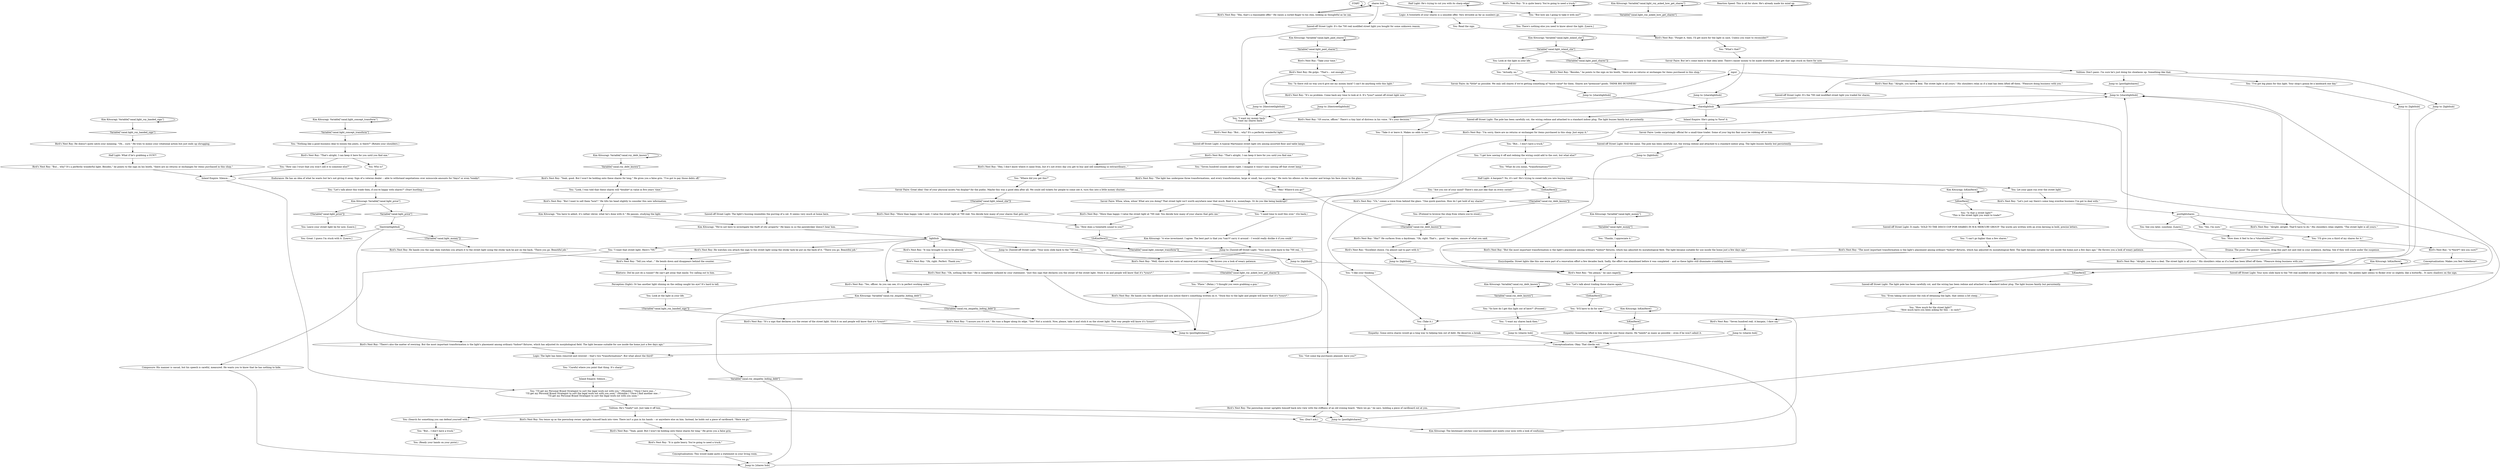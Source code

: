 # PAWNSHOP / SAWED-OFF STREET LIGHT
# You look at and ask Roy about a street light.
# ==================================================
digraph G {
	  0 [label="START"];
	  1 [label="input"];
	  2 [label="Jump to: [lighthub]"];
	  3 [label="Bird's Nest Roy: \"Hm?\" He surfaces from a daydream. \"Oh, right. That's... good,\" he replies, unsure of what you said."];
	  4 [label="Empathy: Something lifted in him when he saw those shares. He *needs* as many as possible -- even if he won't admit it."];
	  5 [label="Kim Kitsuragi: The lieutenant catches your movements and meets your eyes with a look of confusion."];
	  6 [label="Inland Empire: Silence..."];
	  7 [label="Bird's Nest Roy: \"I assure you it's not.\" He runs a finger along its edge. \"See? Not a scratch. Now, please, take it and stick it on the street light. That way people will know it's *yours*.\""];
	  8 [label="Composure: His manner is casual, but his speech is careful, measured. He wants you to know that he has nothing to hide."];
	  9 [label="Bird's Nest Roy: \"Excellent choice. I'm almost sad to part with it.\""];
	  10 [label="Jump to: [Sawed-off Street Light: \"Your eyes slide back to the 700 reá...\"]"];
	  11 [label="You: Leave your street light be for now. [Leave.]"];
	  12 [label="Bird's Nest Roy: \"More than happy. I value the street light at 700 reál. You decide how many of your shares that gets me.\""];
	  13 [label="You: \"Actually, no.\""];
	  14 [label="Sawed-off Street Light: The pole has been carefully cut, the wiring redone and attached to a standard indoor plug. The light buzzes faintly but persistently."];
	  15 [label="You: \"I've got big plans for this light. Your shop's gonna be a landmark one day.\""];
	  16 [label="You: (Pretend to browse the shop from where you're stood.)"];
	  17 [label="Bird's Nest Roy: \"Yeah, good. But I won't be holding onto these shares for long.\" He gives you a false grin."];
	  18 [label="Half Light: He's trying to cut you with its sharp edge!"];
	  19 [label="Volition: He's *really* not. Just take it off him."];
	  20 [label="Bird's Nest Roy: \"Oh, right. Perfect. Thank you.\""];
	  21 [label="Kim Kitsuragi: IsKimHere()"];
	  22 [label="IsKimHere()", shape=diamond];
	  23 [label="!(IsKimHere())", shape=diamond];
	  24 [label="You: \"Even taking into account the risk of obtaining the light, that seems a bit steep....\""];
	  25 [label="Conceptualization: This would make quite a statement in your living room."];
	  26 [label="You: \"But... I don't have a truck.\""];
	  27 [label="Kim Kitsuragi: IsKimHere()"];
	  28 [label="IsKimHere()", shape=diamond];
	  29 [label="!(IsKimHere())", shape=diamond];
	  30 [label="Bird's Nest Roy: \"Yes please,\" he says eagerly."];
	  31 [label="lighthub"];
	  32 [label="Kim Kitsuragi: \"You have to admit, it's rather clever, what he's done with it.\" He pauses, studying the light."];
	  33 [label="Perception (Sight): Or has another light shining on the ceiling caught his eye? It's hard to tell."];
	  34 [label="Half Light: What if he's grabbing a GUN?!"];
	  35 [label="Jump to: [postlightshares]"];
	  36 [label="You: (Search for something you can defend yourself with.)"];
	  37 [label="You: \"Careful where you point that thing. It's sharp!\""];
	  38 [label="Kim Kitsuragi: Variable[\"canal.light_concept_transform\"]"];
	  39 [label="Variable[\"canal.light_concept_transform\"]", shape=diamond];
	  40 [label="!(Variable[\"canal.light_concept_transform\"])", shape=diamond];
	  41 [label="You: \"Where did you get this?\""];
	  42 [label="Jump to: [lighthub]"];
	  43 [label="You: (Ready your hands on your pistol.)"];
	  44 [label="Bird's Nest Roy: \"That's alright, I can keep it here for you until you find one.\""];
	  45 [label="Bird's Nest Roy: He doesn't quite catch your meaning. \"Oh... sure.\" He tries to mimic your rotational action but just ends up shrugging."];
	  46 [label="Bird's Nest Roy: He watches you attach the sign to the street light using the sticky tack he put on the back of it. \"There you go. Beautiful job.\""];
	  47 [label="You: Let your gaze run over the street light."];
	  48 [label="You: \"Are you out of your mind? There's one just like that on every corner!\""];
	  49 [label="You: \"Seven hundred sounds about right. I imagine it wasn't easy sawing off that street lamp.\""];
	  50 [label="You: \"Thanks, I appreciate it.\""];
	  51 [label="Sawed-off Street Light: It's the 700 reál modified street light you bought for some unknown reason."];
	  52 [label="You: \"I'll give you a third of my shares for it.\""];
	  53 [label="Bird's Nest Roy: \"Alright, you have a deal. The street light is all yours.\" His shoulders relax as if a load has been lifted off them. \"Pleasure doing business with you.\""];
	  54 [label="Kim Kitsuragi: Variable[\"canal.light_paid_shares\"]"];
	  55 [label="Variable[\"canal.light_paid_shares\"]", shape=diamond];
	  56 [label="!(Variable[\"canal.light_paid_shares\"])", shape=diamond];
	  57 [label="You: Who is?"];
	  58 [label="You: \"How can I trust that you won't sell it to someone else?\""];
	  59 [label="You: \"I want my shares back then.\""];
	  60 [label="Bird's Nest Roy: \"It is quite heavy. You're going to need a truck.\""];
	  61 [label="You: \"Got some big purchases planned, have you?\""];
	  62 [label="You: \"Let's talk about trading those shares again.\""];
	  63 [label="Jump to: [shares hub]"];
	  64 [label="Half Light: A bargain?! No, it's not! He's trying to sweet-talk you into buying trash!"];
	  65 [label="Bird's Nest Roy: \"Well, there are the costs of removal and rewiring.\" He throws you a look of weary patience."];
	  66 [label="Sawed-off Street Light: Your eyes slide back to the 700 reál modified street light you traded for shares. The golden light seems to flicker ever so slightly, like a butterfly... It casts shadows on the sign."];
	  67 [label="Jump to: [thestreetlighthub]"];
	  68 [label="You: \"Take it or leave it. Makes no odds to me.\""];
	  69 [label="You: Read the sign."];
	  70 [label="Kim Kitsuragi: Variable[\"canal.roy_debt_known\"]"];
	  71 [label="Variable[\"canal.roy_debt_known\"]", shape=diamond];
	  72 [label="!(Variable[\"canal.roy_debt_known\"])", shape=diamond];
	  73 [label="Bird's Nest Roy: The pawnshop owner uprights himself back into view with the stiffness of an old ironing board. \"Here we go,\" he says, holding a piece of cardboard out at you."];
	  74 [label="Bird's Nest Roy: \"Let's just say there's some long overdue business I've got to deal with.\""];
	  75 [label="Sawed-off Street Light: The light pole has been carefully cut, and the wiring has been redone and attached to a standard indoor plug. The light buzzes faintly but persistently."];
	  76 [label="Kim Kitsuragi: \"We're not here to investigate the theft of city property.\" He leans in so the pawnbroker doesn't hear him."];
	  77 [label="Jump to: [lighthub]"];
	  78 [label="You: \"What do you mean, *transformations*?\""];
	  79 [label="Bird's Nest Roy: \"The most important transformation is the light's placement among ordinary *indoor* fixtures, which has adjusted its morphological field. The light became suitable for use inside the home just a few days ago.\" He throws you a look of weary patience."];
	  80 [label="Bird's Nest Roy: He gulps. \"That's... not enough.\""];
	  81 [label="Jump to: [shares hub]"];
	  82 [label="Bird's Nest Roy: \"But... why? It's a perfectly wonderful light. Besides,\" he points to the sign on his booth, \"there are no returns or exchanges for items purchased in this shop.\""];
	  83 [label="Volition: Don't panic. I'm sure he's just doing his shoelaces up. Something like that."];
	  84 [label="You: \"I like your thinking.\""];
	  85 [label="You: \"I'll get my Personal Brand Strategist to sort the legal work out with you.\" (Mumble.) \"Once I have one...\"\n\"I'll get my Personal Brand Strategist to sort the legal work out with you soon.\" (Mumble.) \"Once I find another one...\"\n\"I'll get my Personal Brand Strategist to sort the legal work out with you soon.\""];
	  86 [label="Jump to: [Sawed-off Street Light: \"Your eyes slide back to the 700 reá...\"]"];
	  87 [label="You: \"Let's talk about this trade then, if you're happy with shares?\" (Start hustling.)"];
	  88 [label="Logic: A twentieth of your shares is a sensible offer. Very divisible as far as numbers go."];
	  89 [label="You: \"How does a twentieth sound to you?\""];
	  90 [label="Savoir Faire: As *little* as possible. We only sell shares if we're getting something of *more value* for them. Shares are *premium* goods. THINK BIG BUSINESS!"];
	  91 [label="Bird's Nest Roy: \"Take your time.\""];
	  92 [label="Sawed-off Street Light: It's the 700 reál modified street light you traded for shares."];
	  93 [label="You: \"Hey! Where'd you go?\""];
	  94 [label="Logic: The light has been removed and rewired -- that's two *transformations*. But what about the third?"];
	  95 [label="Jump to: [lighthub]"];
	  96 [label="Conceptualization: Makes you feel *rebellious*."];
	  97 [label="Savoir Faire: Whoa, whoa, whoa! What are you doing? That street light isn't worth anywhere near that much. Reel it in, moneybags. Or do you like being bankrupt?"];
	  98 [label="Bird's Nest Roy: \"Forget it, then. I'll get more for the light in cash. Unless you want to reconsider?\""];
	  99 [label="Sawed-off Street Light: It reads: 'SOLD TO THE DISCO COP FOR SHARES IN M-K MERCURY GROUP.' The words are written with an even kerning in bold, precise letters."];
	  100 [label="Bird's Nest Roy: \"Yes, officer. As you can see, it's in perfect working order.\""];
	  101 [label="You: There's nothing else you need to know about the light. [Leave.]"];
	  102 [label="Bird's Nest Roy: \"It is quite heavy. You're going to need a truck.\""];
	  103 [label="You: \"But... I don't have a truck.\""];
	  104 [label="Jump to: [thestreetlighthub]"];
	  105 [label="Kim Kitsuragi: IsKimHere()"];
	  106 [label="IsKimHere()", shape=diamond];
	  107 [label="!(IsKimHere())", shape=diamond];
	  108 [label="Bird's Nest Roy: \"Hm, that's a reasonable offer.\" He raises a curled finger to his chin, looking as thoughtful as he can."];
	  109 [label="You: \"I can't go higher than a few shares.\""];
	  110 [label="Savoir Faire: Looks surprisingly official for a small-time trader. Some of your big-biz flair must be rubbing off on him."];
	  111 [label="Kim Kitsuragi: Variable[\"canal.light_inland_she\"]"];
	  112 [label="Variable[\"canal.light_inland_she\"]", shape=diamond];
	  113 [label="!(Variable[\"canal.light_inland_she\"])", shape=diamond];
	  114 [label="Savoir Faire: But let's come back to that idea later. There's easier money to be made elsewhere. Just get that sign stuck on there for now."];
	  115 [label="Bird's Nest Roy: \"It's a sign that declares you the owner of the street light. Stick it on and people will know that it's *yours*.\""];
	  116 [label="Bird's Nest Roy: He hands you the sign then watches you attach it to the street light using the sticky tack he put on the back. \"There you go. Beautiful job.\""];
	  117 [label="Sawed-off Street Light: A typical Martinaise street light sits among assorted floor and table lamps."];
	  118 [label="Bird's Nest Roy: \"Besides,\" he points to the sign on his booth, \"there are no returns or exchanges for items purchased in this shop.\""];
	  119 [label="Kim Kitsuragi: Variable[\"canal.light_money\"]"];
	  120 [label="Variable[\"canal.light_money\"]", shape=diamond];
	  121 [label="!(Variable[\"canal.light_money\"])", shape=diamond];
	  122 [label="You: \"Is there still no way you'd give me my money back? I can't do anything with this light.\""];
	  123 [label="You: \"Look, I was told that these shares will *double* in value in five years' time.\""];
	  124 [label="Jump to: [postlightshares]"];
	  125 [label="You: \"What's that?\""];
	  126 [label="Jump to: [shares hub]"];
	  127 [label="Jump to: [lighthub]"];
	  128 [label="You: \"But how am I going to take it with me?\""];
	  129 [label="You: \"I need time to mull this over.\" (Go back.)"];
	  130 [label="You: \"Yes, I'm sure.\""];
	  131 [label="You: \"So how do I get this light out of here?\" (Proceed.)"];
	  132 [label="Empathy: Some extra shares would go a long way to helping him out of debt. He deserves a break."];
	  133 [label="Bird's Nest Roy: He hands you the cardboard and you notice there's something written on it. \"Stick this to the light and people will know that it's *yours*.\""];
	  134 [label="Bird's Nest Roy: \"Oh, nothing like that.\" He is completely unfazed by your statement. \"Just this sign that declares you the owner of the street light. Stick it on and people will know that it's *yours*.\""];
	  135 [label="You: \"Is that a street light?\"\n\"This is the street light you want to trade?\""];
	  136 [label="Kim Kitsuragi: \"A wise investment. I agree. The best part is that you *can't* carry it around -- I would really dislike it if you could.\""];
	  137 [label="Bird's Nest Roy: \"Of course, officer.\" There's a tiny hint of distress in his voice. \"It's your decision.\""];
	  138 [label="You: Look at the light in your life."];
	  139 [label="You: (Don't ask.)"];
	  140 [label="You: (Take it.)"];
	  141 [label="Kim Kitsuragi: Variable[\"canal.light_roy_handed_sign\"]"];
	  142 [label="Variable[\"canal.light_roy_handed_sign\"]", shape=diamond];
	  143 [label="!(Variable[\"canal.light_roy_handed_sign\"])", shape=diamond];
	  144 [label="Sawed-off Street Light: Still the same. The pole has been carefully cut, the wiring redone and attached to a standard indoor plug. The light buzzes faintly but persistently."];
	  145 [label="Jump to: [sharelighthub]"];
	  146 [label="Endurance: He has an idea of what he wants but he's not giving it away. Sign of a veteran dealer -- able to withstand negotiations over minuscule amounts for *days* or even *weeks*."];
	  147 [label="Inland Empire: Silence..."];
	  148 [label="Bird's Nest Roy: \"Tell you what...\" He bends down and disappears behind the counter."];
	  149 [label="Jump to: [sharelighthub]"];
	  150 [label="You: \"It'll have to do for now.\""];
	  151 [label="Bird's Nest Roy: You tense up as the pawnshop owner uprights himself back into view. There isn't a gun in his hands -- or anywhere else on him. Instead, he holds out a piece of cardboard. \"Here we go.\""];
	  152 [label="You: \"Phew.\" (Relax.) \"I thought you were grabbing a gun.\""];
	  153 [label="Bird's Nest Roy: \"Uh,\" comes a voice from behind the glass. \"One quick question. How do I get hold of my shares?\""];
	  154 [label="Bird's Nest Roy: \"The light has undergone three transformations, and every transformation, large or small, has a price tag.\" He rests his elbows on the counter and brings his face closer to the glass."];
	  155 [label="Bird's Nest Roy: \"Hey, I don't know where it came from, but it's not every day you get to buy and sell something so extraordinary...\""];
	  156 [label="You: \"I want my money back.\"\n\"I want my shares back.\""];
	  157 [label="thestreetlighthub"];
	  158 [label="Bird's Nest Roy: \"More than happy. Like I said, I value the street light at 700 reál. You decide how many of your shares that gets me.\""];
	  159 [label="Jump to: [sharelighthub]"];
	  160 [label="postlightshares"];
	  161 [label="Jump to: [postlightshares]"];
	  162 [label="Savoir Faire: Great idea! One of your physical assets *on display* for the public. Maybe this was a good idea after all. We could sell tickets for people to come see it, turn this into a little money churner..."];
	  163 [label="Bird's Nest Roy: \"It was brought to me to be altered.\""];
	  164 [label="You: \"How much for the street light?\"\n\"How much have you been asking for this -- in cash?\""];
	  165 [label="Bird's Nest Roy: \"There's also the matter of rewiring. But the most important transformation is the light's placement among ordinary *indoor* fixtures, which has adjusted its morphological field. The light became suitable for use inside the home just a few days ago.\""];
	  166 [label="You: Great. I guess I'm stuck with it. [Leave.]"];
	  167 [label="You: Look at the light in your life."];
	  168 [label="Bird's Nest Roy: \"Alright, alright. That'll have to do.\" His shoulders relax slightly. \"The street light is all yours.\""];
	  169 [label="You: \"How does it feel to be a *shareholder*?\""];
	  170 [label="Kim Kitsuragi: Variable[\"canal.light_roy_asked_how_get_shares\"]"];
	  171 [label="Variable[\"canal.light_roy_asked_how_get_shares\"]", shape=diamond];
	  172 [label="!(Variable[\"canal.light_roy_asked_how_get_shares\"])", shape=diamond];
	  173 [label="Bird's Nest Roy: \"But the most important transformation is the light's placement among ordinary *indoor* fixtures, which has adjusted its morphological field. The light became suitable for use inside the home just a few days ago.\""];
	  174 [label="Bird's Nest Roy: \"It's no problem. Come back any time to look at it. It's *your* sawed off street light now.\""];
	  175 [label="Bird's Nest Roy: \"I'm sorry, there are no returns or exchanges for items purchased in this shop. Just enjoy it.\""];
	  176 [label="Inland Empire: She's going to *love* it."];
	  177 [label="You: See you later, sunshine. [Leave.]"];
	  178 [label="You: \"Nothing like a good business deal to loosen the joints, is there?\" (Rotate your shoulders.)"];
	  179 [label="You: \"I get how sawing it off and redoing the wiring could add to the cost, but what else?\""];
	  180 [label="Bird's Nest Roy: \"That's alright, I can keep it here for you until you find one.\""];
	  181 [label="Encyclopedia: Street lights like this one were part of a renovation effort a few decades back. Sadly, the effort was abandoned before it was completed -- and so these lights still illuminate crumbling streets."];
	  182 [label="Conceptualization: Okay. That checks out."];
	  183 [label="shares hub"];
	  184 [label="Reaction Speed: This is all for show. He's already made his mind up."];
	  185 [label="Drama: The pose! The power! Yessssss, drag this part out and reel in your audience, darling. See if they will crack under the suspense."];
	  186 [label="Kim Kitsuragi: Variable[\"canal.roy_debt_known\"]"];
	  187 [label="Variable[\"canal.roy_debt_known\"]", shape=diamond];
	  188 [label="!(Variable[\"canal.roy_debt_known\"])", shape=diamond];
	  189 [label="Sawed-off Street Light: The light's buzzing resembles the purring of a cat. It seems very much at home here."];
	  190 [label="Bird's Nest Roy: \"But... why? It's a perfectly wonderful light.\""];
	  191 [label="Kim Kitsuragi: Variable[\"canal.light_price\"]"];
	  192 [label="Variable[\"canal.light_price\"]", shape=diamond];
	  193 [label="!(Variable[\"canal.light_price\"])", shape=diamond];
	  194 [label="Bird's Nest Roy: \"A *third*? Are you sure?\""];
	  195 [label="Bird's Nest Roy: \"But I want to sell them *now*.\" He tilts his head slightly to consider this new information."];
	  196 [label="sharelighthub"];
	  197 [label="Bird's Nest Roy: \"Alright, you have a deal. The street light is all yours.\" His shoulders relax as if a load has been lifted off them. \"Pleasure doing business with you.\""];
	  198 [label="Rhetoric: Did he just do a runner? He can't get away that easily. Try calling out to him."];
	  199 [label="Bird's Nest Roy: \"Yeah, good. But I won't be holding onto these shares for long.\" He gives you a false grin. \"I've got to pay those debts off.\""];
	  200 [label="Kim Kitsuragi: Variable[\"canal.roy_empathy_hiding_debt\"]"];
	  201 [label="Variable[\"canal.roy_empathy_hiding_debt\"]", shape=diamond];
	  202 [label="!(Variable[\"canal.roy_empathy_hiding_debt\"])", shape=diamond];
	  203 [label="Bird's Nest Roy: \"Seven hundred reál. A bargain, I dare say.\""];
	  204 [label="You: \"I want that street light. Here's 700.\""];
	  0 -> 0
	  1 -> 53
	  2 -> 30
	  3 -> 9
	  4 -> 182
	  5 -> 150
	  6 -> 85
	  7 -> 161
	  8 -> 126
	  9 -> 127
	  10 -> 65
	  12 -> 89
	  13 -> 90
	  14 -> 175
	  15 -> 2
	  16 -> 72
	  17 -> 60
	  18 -> 18
	  19 -> 124
	  19 -> 139
	  19 -> 36
	  19 -> 151
	  21 -> 21
	  21 -> 22
	  22 -> 75
	  23 -> 188
	  24 -> 164
	  25 -> 126
	  26 -> 43
	  27 -> 27
	  27 -> 28
	  28 -> 4
	  29 -> 150
	  30 -> 62
	  31 -> 163
	  31 -> 100
	  31 -> 134
	  31 -> 40
	  31 -> 204
	  31 -> 46
	  31 -> 86
	  31 -> 61
	  32 -> 76
	  33 -> 167
	  34 -> 82
	  35 -> 159
	  36 -> 26
	  37 -> 6
	  38 -> 38
	  38 -> 39
	  39 -> 178
	  40 -> 77
	  41 -> 162
	  42 -> 30
	  43 -> 26
	  44 -> 57
	  44 -> 58
	  45 -> 34
	  46 -> 148
	  47 -> 74
	  48 -> 153
	  49 -> 154
	  50 -> 173
	  51 -> 156
	  52 -> 194
	  53 -> 159
	  54 -> 54
	  54 -> 55
	  55 -> 91
	  56 -> 118
	  57 -> 146
	  58 -> 147
	  59 -> 81
	  60 -> 25
	  61 -> 73
	  62 -> 29
	  63 -> 182
	  64 -> 48
	  64 -> 23
	  64 -> 47
	  65 -> 172
	  66 -> 196
	  67 -> 156
	  68 -> 97
	  69 -> 98
	  70 -> 70
	  70 -> 71
	  71 -> 131
	  72 -> 3
	  73 -> 139
	  73 -> 124
	  74 -> 160
	  75 -> 24
	  76 -> 31
	  77 -> 30
	  78 -> 64
	  79 -> 181
	  80 -> 122
	  80 -> 67
	  81 -> 182
	  82 -> 147
	  83 -> 42
	  83 -> 35
	  83 -> 92
	  83 -> 15
	  84 -> 140
	  85 -> 19
	  86 -> 65
	  87 -> 191
	  88 -> 69
	  89 -> 107
	  90 -> 145
	  91 -> 80
	  92 -> 196
	  93 -> 72
	  94 -> 37
	  95 -> 30
	  96 -> 66
	  97 -> 129
	  97 -> 12
	  98 -> 125
	  99 -> 109
	  100 -> 200
	  102 -> 102
	  103 -> 179
	  104 -> 156
	  105 -> 105
	  105 -> 106
	  106 -> 135
	  107 -> 10
	  108 -> 183
	  109 -> 79
	  110 -> 144
	  111 -> 112
	  111 -> 111
	  112 -> 56
	  112 -> 138
	  113 -> 158
	  114 -> 83
	  114 -> 149
	  115 -> 161
	  116 -> 148
	  117 -> 180
	  119 -> 120
	  119 -> 119
	  120 -> 50
	  121 -> 116
	  122 -> 174
	  123 -> 195
	  124 -> 159
	  125 -> 114
	  126 -> 182
	  127 -> 30
	  128 -> 101
	  129 -> 136
	  130 -> 52
	  131 -> 59
	  132 -> 182
	  133 -> 161
	  134 -> 161
	  135 -> 99
	  136 -> 10
	  137 -> 1
	  138 -> 13
	  139 -> 5
	  140 -> 132
	  141 -> 141
	  141 -> 142
	  142 -> 45
	  143 -> 115
	  144 -> 95
	  145 -> 196
	  146 -> 87
	  147 -> 85
	  148 -> 198
	  149 -> 196
	  150 -> 140
	  151 -> 17
	  152 -> 133
	  153 -> 84
	  154 -> 93
	  155 -> 41
	  156 -> 190
	  157 -> 121
	  157 -> 165
	  157 -> 166
	  158 -> 89
	  159 -> 196
	  160 -> 168
	  160 -> 177
	  160 -> 130
	  161 -> 159
	  162 -> 113
	  163 -> 20
	  164 -> 203
	  165 -> 94
	  167 -> 143
	  168 -> 159
	  169 -> 185
	  170 -> 170
	  170 -> 171
	  172 -> 152
	  173 -> 181
	  174 -> 104
	  175 -> 103
	  176 -> 110
	  177 -> 169
	  178 -> 44
	  179 -> 78
	  180 -> 49
	  180 -> 155
	  181 -> 30
	  182 -> 94
	  183 -> 88
	  183 -> 51
	  183 -> 108
	  183 -> 128
	  184 -> 184
	  185 -> 197
	  186 -> 186
	  186 -> 187
	  187 -> 199
	  188 -> 16
	  189 -> 76
	  190 -> 117
	  191 -> 192
	  191 -> 193
	  192 -> 157
	  193 -> 11
	  194 -> 96
	  195 -> 32
	  196 -> 176
	  196 -> 137
	  196 -> 68
	  196 -> 14
	  197 -> 159
	  198 -> 33
	  199 -> 123
	  200 -> 201
	  200 -> 202
	  201 -> 126
	  202 -> 7
	  203 -> 63
	  204 -> 8
}

